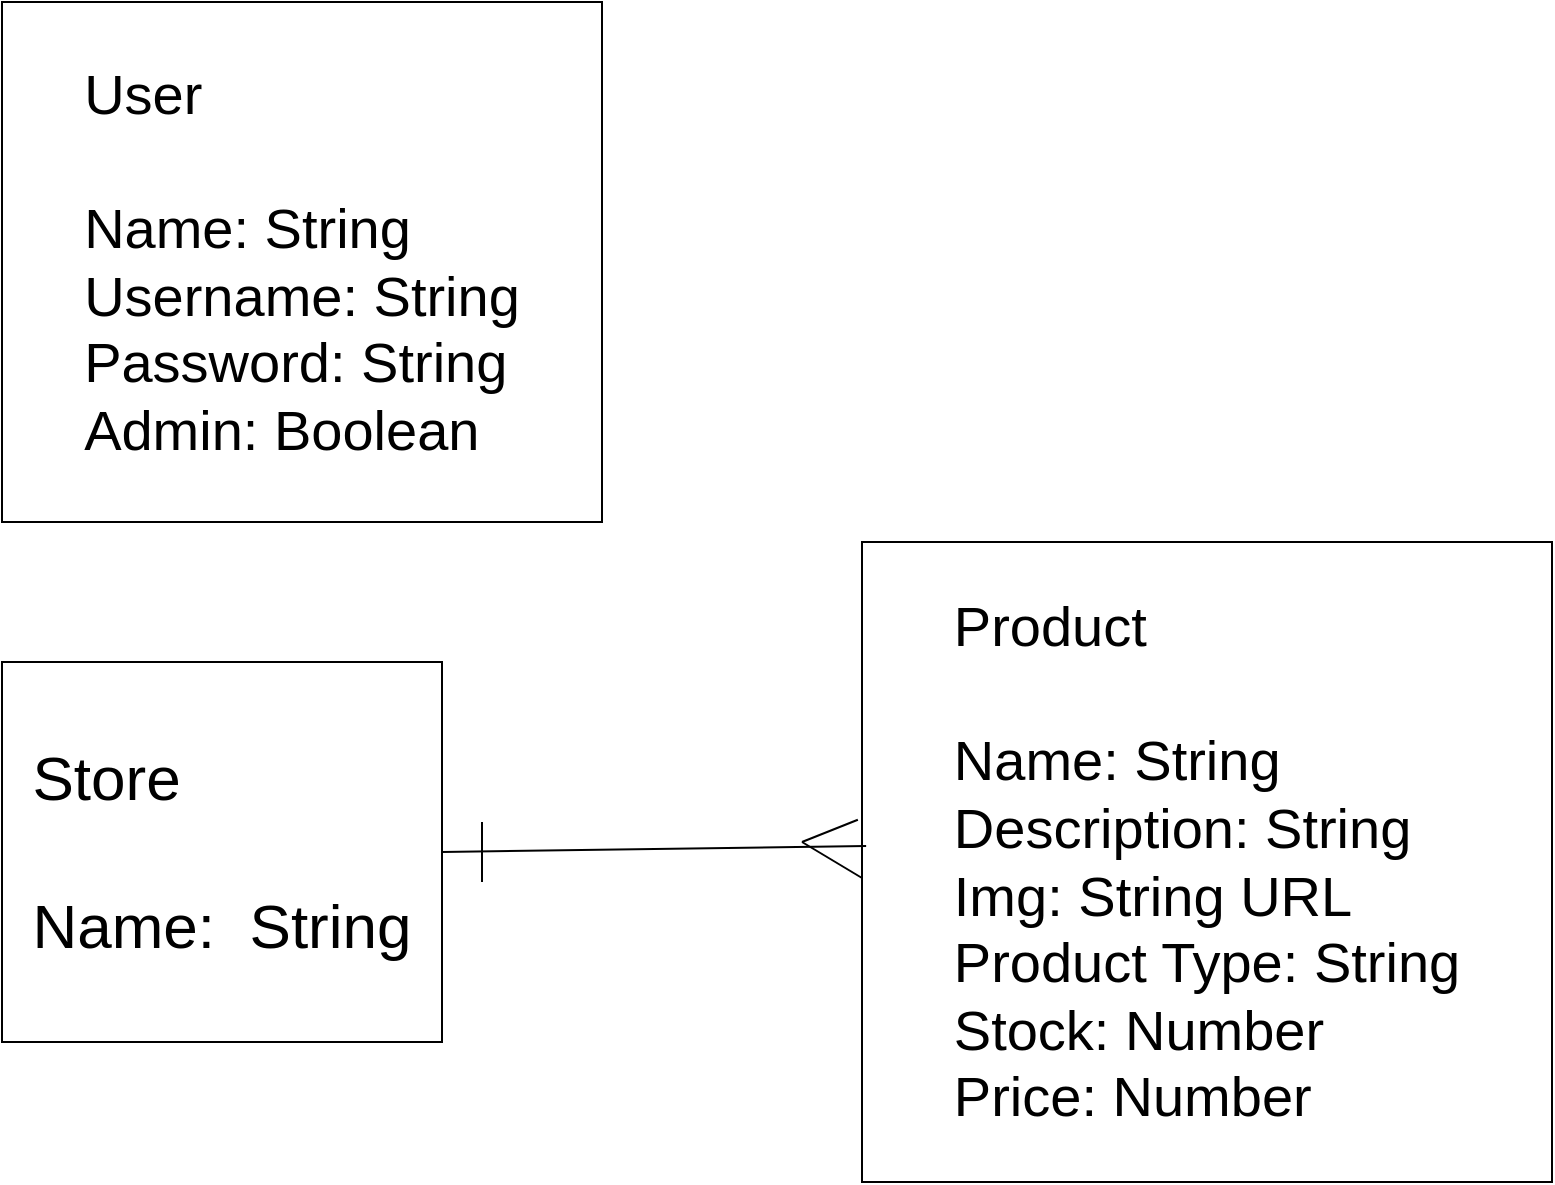 <mxfile>
    <diagram id="-pcRB1szolX4Oo3Rn_cl" name="Page-1">
        <mxGraphModel dx="788" dy="575" grid="1" gridSize="10" guides="1" tooltips="1" connect="1" arrows="1" fold="1" page="1" pageScale="1" pageWidth="850" pageHeight="1100" math="0" shadow="0">
            <root>
                <mxCell id="0"/>
                <mxCell id="1" parent="0"/>
                <mxCell id="2" value="&lt;div style=&quot;text-align: left ; font-size: 28px&quot;&gt;&lt;font style=&quot;font-size: 28px&quot;&gt;User&lt;/font&gt;&lt;/div&gt;&lt;font style=&quot;font-size: 28px&quot;&gt;&lt;div style=&quot;text-align: left&quot;&gt;&lt;br&gt;&lt;/div&gt;&lt;div style=&quot;text-align: left&quot;&gt;&lt;span&gt;Name: String&lt;/span&gt;&lt;/div&gt;&lt;div style=&quot;text-align: left&quot;&gt;&lt;span&gt;Username: String&lt;/span&gt;&lt;/div&gt;&lt;div style=&quot;text-align: left&quot;&gt;&lt;span&gt;Password: String&lt;/span&gt;&lt;/div&gt;&lt;div style=&quot;text-align: left&quot;&gt;Admin: Boolean&lt;/div&gt;&lt;/font&gt;" style="rounded=0;whiteSpace=wrap;html=1;" parent="1" vertex="1">
                    <mxGeometry x="40" y="20" width="300" height="260" as="geometry"/>
                </mxCell>
                <mxCell id="3" value="&lt;div style=&quot;text-align: left&quot;&gt;&lt;span style=&quot;font-size: 28px&quot;&gt;Product&lt;/span&gt;&lt;/div&gt;&lt;font&gt;&lt;div style=&quot;text-align: left&quot;&gt;&lt;span style=&quot;font-size: 28px&quot;&gt;&lt;br&gt;&lt;/span&gt;&lt;/div&gt;&lt;span style=&quot;font-size: 28px&quot;&gt;&lt;div style=&quot;text-align: left&quot;&gt;&lt;span&gt;Name: String&lt;/span&gt;&lt;/div&gt;&lt;/span&gt;&lt;span style=&quot;font-size: 28px&quot;&gt;&lt;div style=&quot;text-align: left&quot;&gt;&lt;span&gt;Description: String&lt;/span&gt;&lt;/div&gt;&lt;/span&gt;&lt;span style=&quot;font-size: 28px&quot;&gt;&lt;div style=&quot;text-align: left&quot;&gt;&lt;span&gt;Img: String URL&lt;/span&gt;&lt;/div&gt;&lt;/span&gt;&lt;span style=&quot;font-size: 28px&quot;&gt;&lt;div style=&quot;text-align: left&quot;&gt;&lt;span&gt;Product Type: String&lt;/span&gt;&lt;/div&gt;&lt;/span&gt;&lt;span style=&quot;font-size: 28px&quot;&gt;&lt;div style=&quot;text-align: left&quot;&gt;&lt;span&gt;Stock: Number&lt;/span&gt;&lt;/div&gt;&lt;/span&gt;&lt;span style=&quot;font-size: 28px&quot;&gt;&lt;div style=&quot;text-align: left&quot;&gt;&lt;span&gt;Price: Number&lt;/span&gt;&lt;/div&gt;&lt;/span&gt;&lt;/font&gt;" style="rounded=0;whiteSpace=wrap;html=1;" parent="1" vertex="1">
                    <mxGeometry x="470" y="290" width="345" height="320" as="geometry"/>
                </mxCell>
                <mxCell id="26" value="&lt;div style=&quot;text-align: left&quot;&gt;&lt;span style=&quot;font-size: 31px&quot;&gt;Store&lt;/span&gt;&lt;/div&gt;&lt;div style=&quot;text-align: left&quot;&gt;&lt;span style=&quot;font-size: 31px&quot;&gt;&lt;br&gt;&lt;/span&gt;&lt;/div&gt;&lt;font&gt;&lt;span style=&quot;font-size: 31px&quot;&gt;&lt;div style=&quot;text-align: left&quot;&gt;&lt;span&gt;Name:&amp;nbsp; String&lt;/span&gt;&lt;/div&gt;&lt;/span&gt;&lt;/font&gt;" style="rounded=0;whiteSpace=wrap;html=1;" parent="1" vertex="1">
                    <mxGeometry x="40" y="350" width="220" height="190" as="geometry"/>
                </mxCell>
                <mxCell id="27" value="" style="endArrow=none;html=1;exitX=1;exitY=0.5;exitDx=0;exitDy=0;entryX=0.006;entryY=0.475;entryDx=0;entryDy=0;entryPerimeter=0;" parent="1" source="26" target="3" edge="1">
                    <mxGeometry width="50" height="50" relative="1" as="geometry">
                        <mxPoint x="400" y="350" as="sourcePoint"/>
                        <mxPoint x="450" y="300" as="targetPoint"/>
                    </mxGeometry>
                </mxCell>
                <mxCell id="28" value="" style="endArrow=none;html=1;entryX=-0.006;entryY=0.434;entryDx=0;entryDy=0;entryPerimeter=0;" parent="1" target="3" edge="1">
                    <mxGeometry width="50" height="50" relative="1" as="geometry">
                        <mxPoint x="440" y="440" as="sourcePoint"/>
                        <mxPoint x="430" y="380" as="targetPoint"/>
                    </mxGeometry>
                </mxCell>
                <mxCell id="29" value="" style="endArrow=none;html=1;" parent="1" edge="1">
                    <mxGeometry width="50" height="50" relative="1" as="geometry">
                        <mxPoint x="440" y="440" as="sourcePoint"/>
                        <mxPoint x="470" y="458" as="targetPoint"/>
                    </mxGeometry>
                </mxCell>
                <mxCell id="30" value="" style="endArrow=none;html=1;" parent="1" edge="1">
                    <mxGeometry width="50" height="50" relative="1" as="geometry">
                        <mxPoint x="280" y="430" as="sourcePoint"/>
                        <mxPoint x="280" y="460" as="targetPoint"/>
                    </mxGeometry>
                </mxCell>
            </root>
        </mxGraphModel>
    </diagram>
</mxfile>